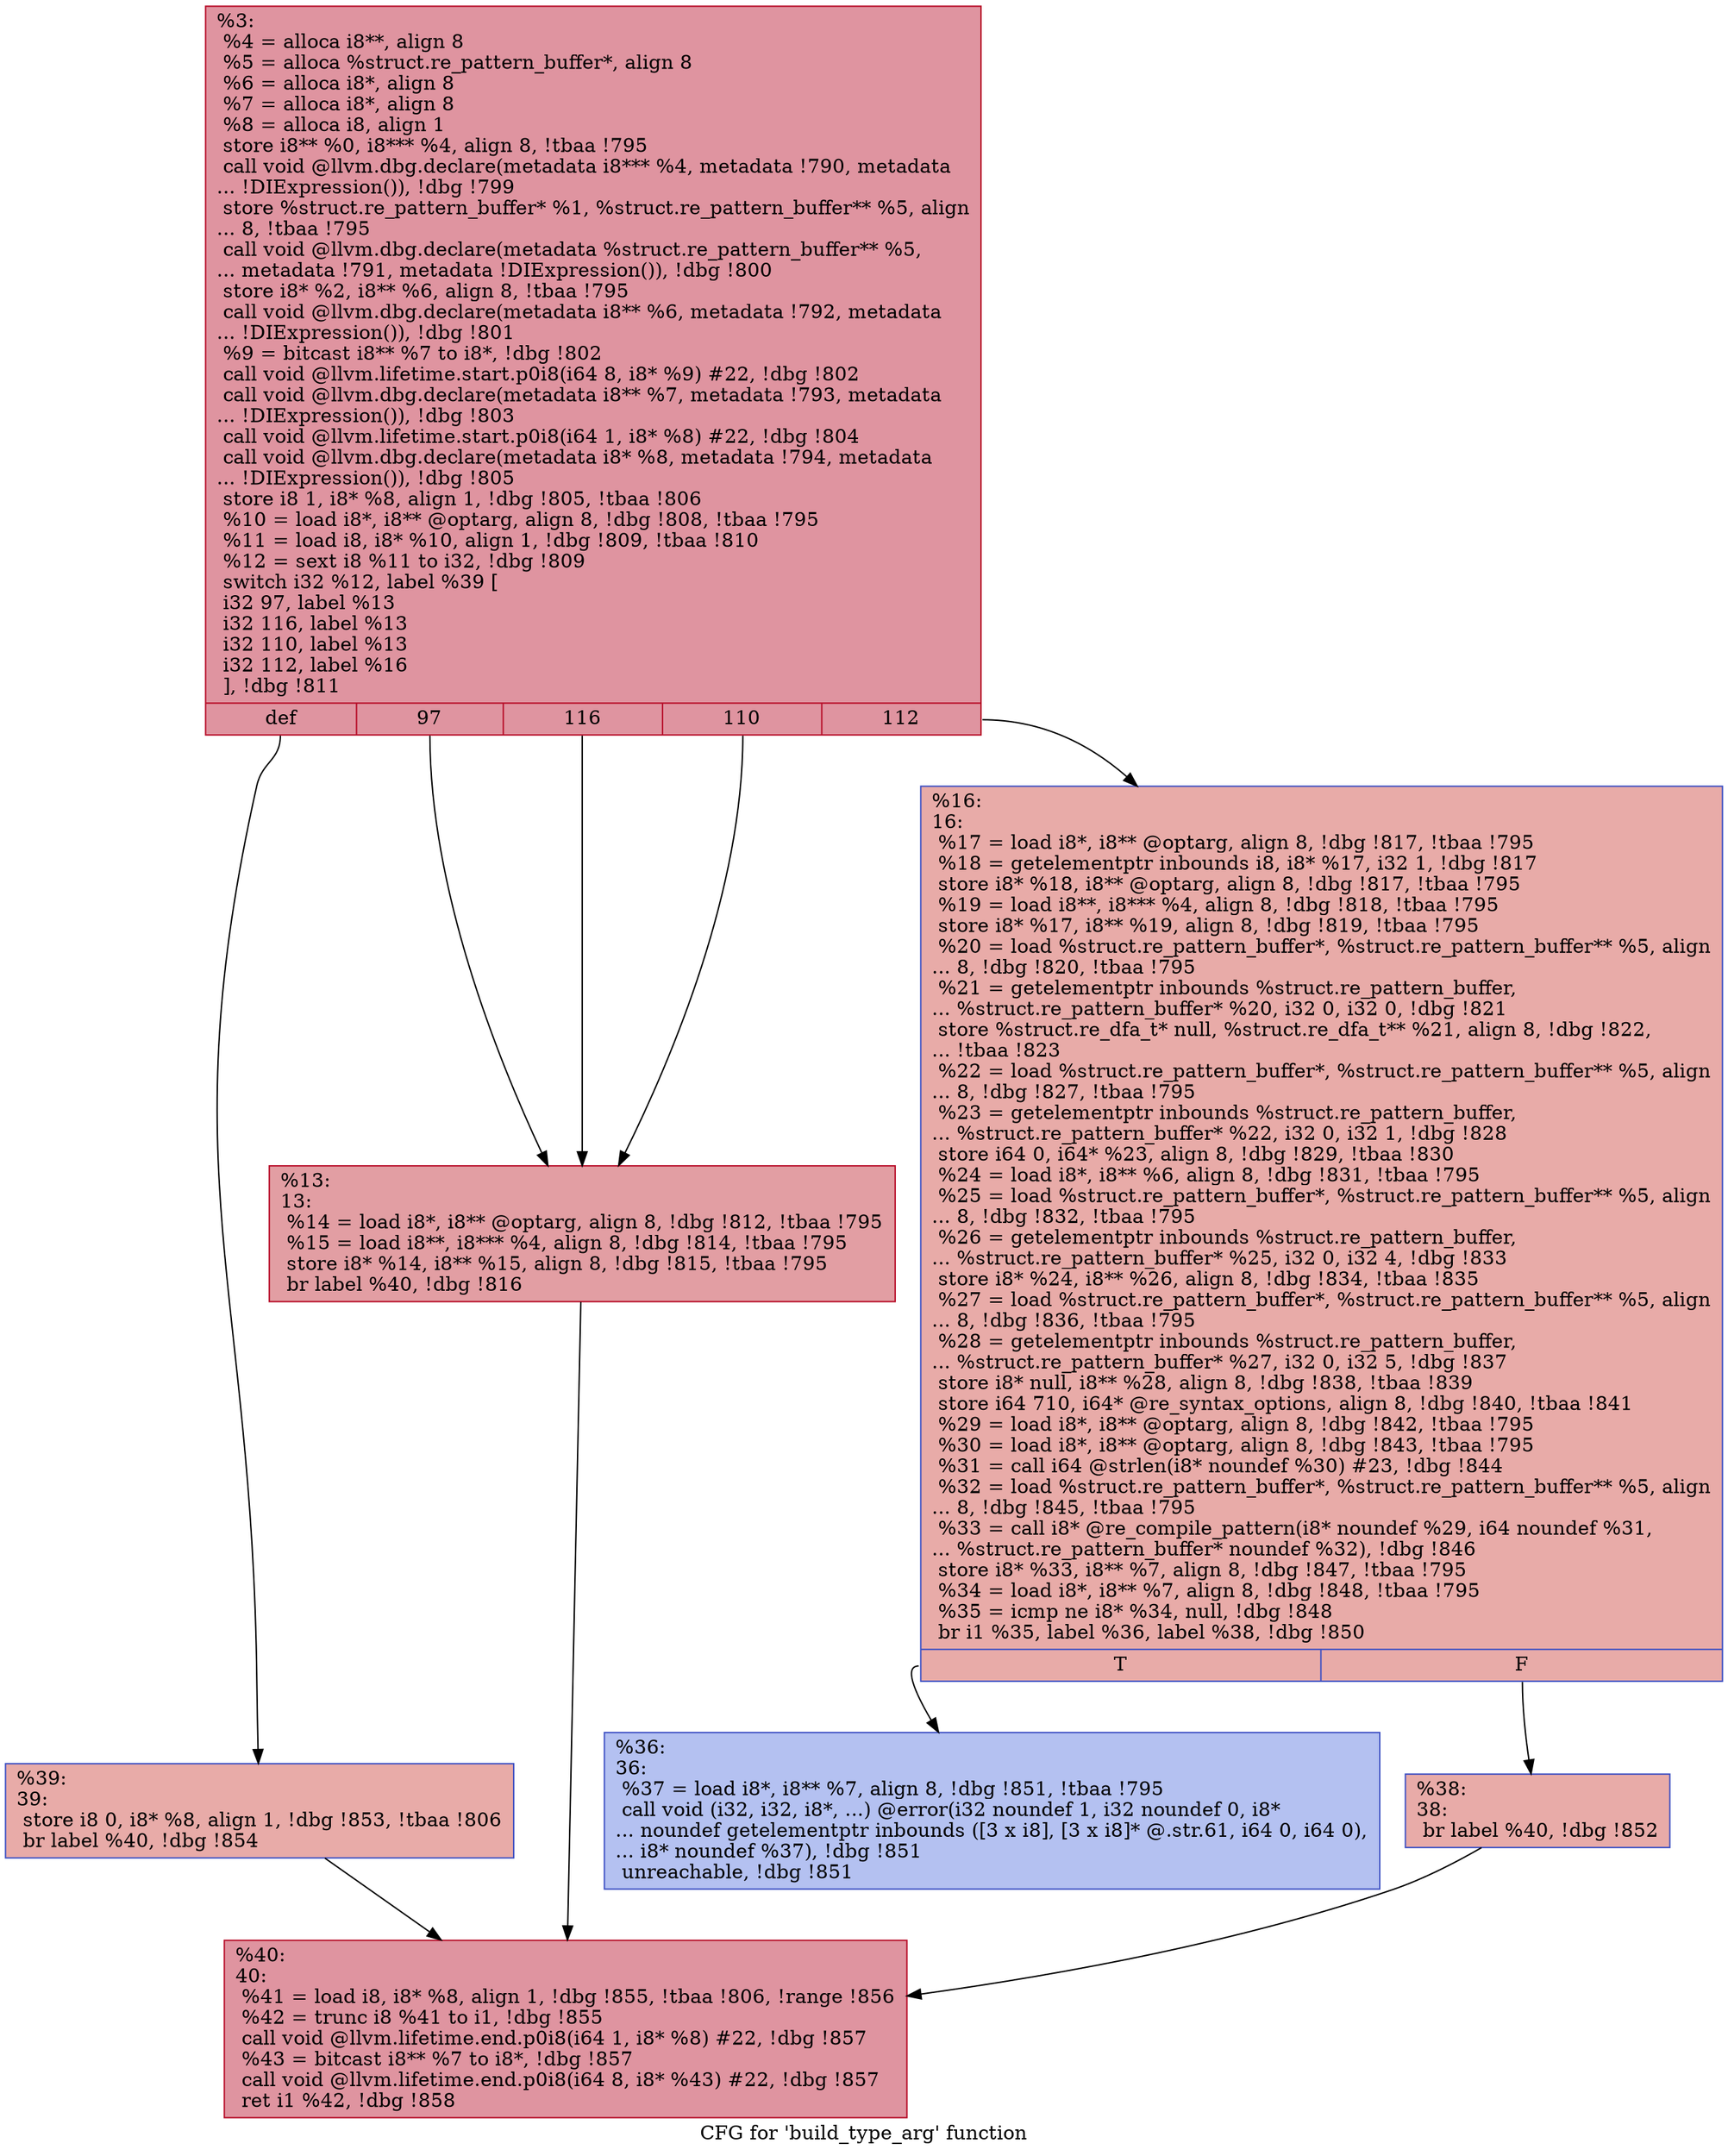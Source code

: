 digraph "CFG for 'build_type_arg' function" {
	label="CFG for 'build_type_arg' function";

	Node0x16e3df0 [shape=record,color="#b70d28ff", style=filled, fillcolor="#b70d2870",label="{%3:\l  %4 = alloca i8**, align 8\l  %5 = alloca %struct.re_pattern_buffer*, align 8\l  %6 = alloca i8*, align 8\l  %7 = alloca i8*, align 8\l  %8 = alloca i8, align 1\l  store i8** %0, i8*** %4, align 8, !tbaa !795\l  call void @llvm.dbg.declare(metadata i8*** %4, metadata !790, metadata\l... !DIExpression()), !dbg !799\l  store %struct.re_pattern_buffer* %1, %struct.re_pattern_buffer** %5, align\l... 8, !tbaa !795\l  call void @llvm.dbg.declare(metadata %struct.re_pattern_buffer** %5,\l... metadata !791, metadata !DIExpression()), !dbg !800\l  store i8* %2, i8** %6, align 8, !tbaa !795\l  call void @llvm.dbg.declare(metadata i8** %6, metadata !792, metadata\l... !DIExpression()), !dbg !801\l  %9 = bitcast i8** %7 to i8*, !dbg !802\l  call void @llvm.lifetime.start.p0i8(i64 8, i8* %9) #22, !dbg !802\l  call void @llvm.dbg.declare(metadata i8** %7, metadata !793, metadata\l... !DIExpression()), !dbg !803\l  call void @llvm.lifetime.start.p0i8(i64 1, i8* %8) #22, !dbg !804\l  call void @llvm.dbg.declare(metadata i8* %8, metadata !794, metadata\l... !DIExpression()), !dbg !805\l  store i8 1, i8* %8, align 1, !dbg !805, !tbaa !806\l  %10 = load i8*, i8** @optarg, align 8, !dbg !808, !tbaa !795\l  %11 = load i8, i8* %10, align 1, !dbg !809, !tbaa !810\l  %12 = sext i8 %11 to i32, !dbg !809\l  switch i32 %12, label %39 [\l    i32 97, label %13\l    i32 116, label %13\l    i32 110, label %13\l    i32 112, label %16\l  ], !dbg !811\l|{<s0>def|<s1>97|<s2>116|<s3>110|<s4>112}}"];
	Node0x16e3df0:s0 -> Node0x16e40c0;
	Node0x16e3df0:s1 -> Node0x16e3f80;
	Node0x16e3df0:s2 -> Node0x16e3f80;
	Node0x16e3df0:s3 -> Node0x16e3f80;
	Node0x16e3df0:s4 -> Node0x16e3fd0;
	Node0x16e3f80 [shape=record,color="#b70d28ff", style=filled, fillcolor="#be242e70",label="{%13:\l13:                                               \l  %14 = load i8*, i8** @optarg, align 8, !dbg !812, !tbaa !795\l  %15 = load i8**, i8*** %4, align 8, !dbg !814, !tbaa !795\l  store i8* %14, i8** %15, align 8, !dbg !815, !tbaa !795\l  br label %40, !dbg !816\l}"];
	Node0x16e3f80 -> Node0x16e4110;
	Node0x16e3fd0 [shape=record,color="#3d50c3ff", style=filled, fillcolor="#cc403a70",label="{%16:\l16:                                               \l  %17 = load i8*, i8** @optarg, align 8, !dbg !817, !tbaa !795\l  %18 = getelementptr inbounds i8, i8* %17, i32 1, !dbg !817\l  store i8* %18, i8** @optarg, align 8, !dbg !817, !tbaa !795\l  %19 = load i8**, i8*** %4, align 8, !dbg !818, !tbaa !795\l  store i8* %17, i8** %19, align 8, !dbg !819, !tbaa !795\l  %20 = load %struct.re_pattern_buffer*, %struct.re_pattern_buffer** %5, align\l... 8, !dbg !820, !tbaa !795\l  %21 = getelementptr inbounds %struct.re_pattern_buffer,\l... %struct.re_pattern_buffer* %20, i32 0, i32 0, !dbg !821\l  store %struct.re_dfa_t* null, %struct.re_dfa_t** %21, align 8, !dbg !822,\l... !tbaa !823\l  %22 = load %struct.re_pattern_buffer*, %struct.re_pattern_buffer** %5, align\l... 8, !dbg !827, !tbaa !795\l  %23 = getelementptr inbounds %struct.re_pattern_buffer,\l... %struct.re_pattern_buffer* %22, i32 0, i32 1, !dbg !828\l  store i64 0, i64* %23, align 8, !dbg !829, !tbaa !830\l  %24 = load i8*, i8** %6, align 8, !dbg !831, !tbaa !795\l  %25 = load %struct.re_pattern_buffer*, %struct.re_pattern_buffer** %5, align\l... 8, !dbg !832, !tbaa !795\l  %26 = getelementptr inbounds %struct.re_pattern_buffer,\l... %struct.re_pattern_buffer* %25, i32 0, i32 4, !dbg !833\l  store i8* %24, i8** %26, align 8, !dbg !834, !tbaa !835\l  %27 = load %struct.re_pattern_buffer*, %struct.re_pattern_buffer** %5, align\l... 8, !dbg !836, !tbaa !795\l  %28 = getelementptr inbounds %struct.re_pattern_buffer,\l... %struct.re_pattern_buffer* %27, i32 0, i32 5, !dbg !837\l  store i8* null, i8** %28, align 8, !dbg !838, !tbaa !839\l  store i64 710, i64* @re_syntax_options, align 8, !dbg !840, !tbaa !841\l  %29 = load i8*, i8** @optarg, align 8, !dbg !842, !tbaa !795\l  %30 = load i8*, i8** @optarg, align 8, !dbg !843, !tbaa !795\l  %31 = call i64 @strlen(i8* noundef %30) #23, !dbg !844\l  %32 = load %struct.re_pattern_buffer*, %struct.re_pattern_buffer** %5, align\l... 8, !dbg !845, !tbaa !795\l  %33 = call i8* @re_compile_pattern(i8* noundef %29, i64 noundef %31,\l... %struct.re_pattern_buffer* noundef %32), !dbg !846\l  store i8* %33, i8** %7, align 8, !dbg !847, !tbaa !795\l  %34 = load i8*, i8** %7, align 8, !dbg !848, !tbaa !795\l  %35 = icmp ne i8* %34, null, !dbg !848\l  br i1 %35, label %36, label %38, !dbg !850\l|{<s0>T|<s1>F}}"];
	Node0x16e3fd0:s0 -> Node0x16e4020;
	Node0x16e3fd0:s1 -> Node0x16e4070;
	Node0x16e4020 [shape=record,color="#3d50c3ff", style=filled, fillcolor="#5572df70",label="{%36:\l36:                                               \l  %37 = load i8*, i8** %7, align 8, !dbg !851, !tbaa !795\l  call void (i32, i32, i8*, ...) @error(i32 noundef 1, i32 noundef 0, i8*\l... noundef getelementptr inbounds ([3 x i8], [3 x i8]* @.str.61, i64 0, i64 0),\l... i8* noundef %37), !dbg !851\l  unreachable, !dbg !851\l}"];
	Node0x16e4070 [shape=record,color="#3d50c3ff", style=filled, fillcolor="#cc403a70",label="{%38:\l38:                                               \l  br label %40, !dbg !852\l}"];
	Node0x16e4070 -> Node0x16e4110;
	Node0x16e40c0 [shape=record,color="#3d50c3ff", style=filled, fillcolor="#cc403a70",label="{%39:\l39:                                               \l  store i8 0, i8* %8, align 1, !dbg !853, !tbaa !806\l  br label %40, !dbg !854\l}"];
	Node0x16e40c0 -> Node0x16e4110;
	Node0x16e4110 [shape=record,color="#b70d28ff", style=filled, fillcolor="#b70d2870",label="{%40:\l40:                                               \l  %41 = load i8, i8* %8, align 1, !dbg !855, !tbaa !806, !range !856\l  %42 = trunc i8 %41 to i1, !dbg !855\l  call void @llvm.lifetime.end.p0i8(i64 1, i8* %8) #22, !dbg !857\l  %43 = bitcast i8** %7 to i8*, !dbg !857\l  call void @llvm.lifetime.end.p0i8(i64 8, i8* %43) #22, !dbg !857\l  ret i1 %42, !dbg !858\l}"];
}
